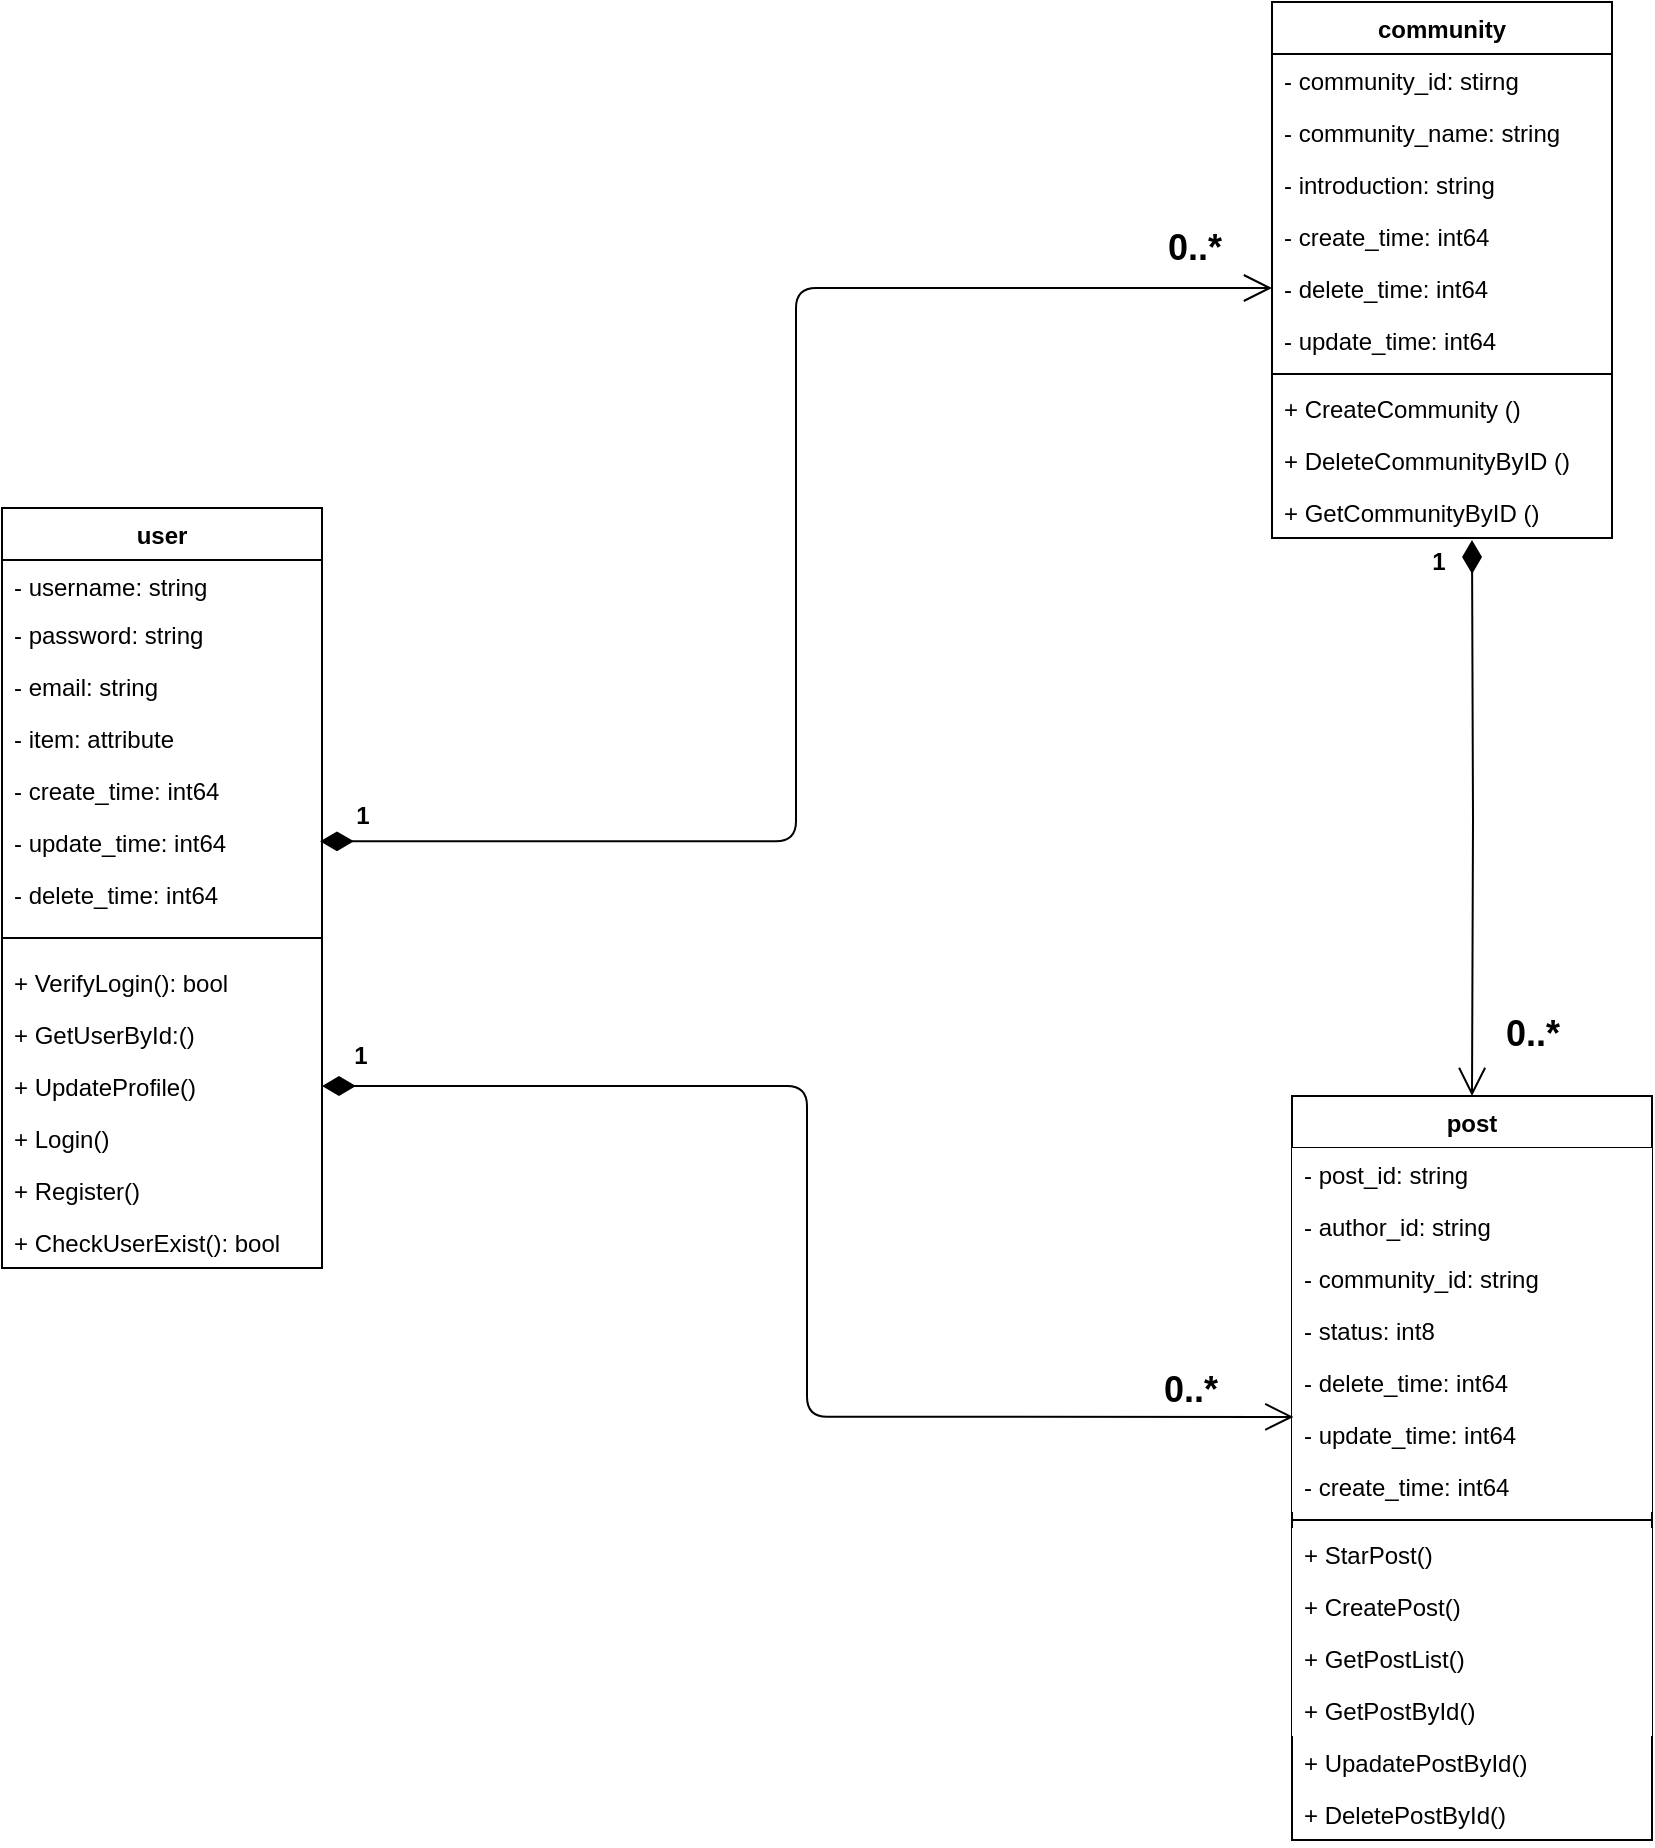 <mxfile version="22.1.1" type="github">
  <diagram id="C5RBs43oDa-KdzZeNtuy" name="Page-1">
    <mxGraphModel dx="2111" dy="1405" grid="0" gridSize="10" guides="0" tooltips="1" connect="1" arrows="1" fold="1" page="0" pageScale="1" pageWidth="827" pageHeight="1169" math="0" shadow="0">
      <root>
        <mxCell id="WIyWlLk6GJQsqaUBKTNV-0" />
        <mxCell id="WIyWlLk6GJQsqaUBKTNV-1" parent="WIyWlLk6GJQsqaUBKTNV-0" />
        <mxCell id="_H89V-Y7A_g_-EwQgJn_-0" value="user" style="swimlane;fontStyle=1;align=center;verticalAlign=top;childLayout=stackLayout;horizontal=1;startSize=26;horizontalStack=0;resizeParent=1;resizeParentMax=0;resizeLast=0;collapsible=1;marginBottom=0;whiteSpace=wrap;html=1;" vertex="1" parent="WIyWlLk6GJQsqaUBKTNV-1">
          <mxGeometry x="120" y="211" width="160" height="380" as="geometry" />
        </mxCell>
        <mxCell id="_H89V-Y7A_g_-EwQgJn_-1" value="- username: string" style="text;strokeColor=none;fillColor=none;align=left;verticalAlign=top;spacingLeft=4;spacingRight=4;overflow=hidden;rotatable=0;points=[[0,0.5],[1,0.5]];portConstraint=eastwest;whiteSpace=wrap;html=1;" vertex="1" parent="_H89V-Y7A_g_-EwQgJn_-0">
          <mxGeometry y="26" width="160" height="24" as="geometry" />
        </mxCell>
        <mxCell id="_H89V-Y7A_g_-EwQgJn_-12" value="- password: string" style="text;strokeColor=none;fillColor=none;align=left;verticalAlign=top;spacingLeft=4;spacingRight=4;overflow=hidden;rotatable=0;points=[[0,0.5],[1,0.5]];portConstraint=eastwest;whiteSpace=wrap;html=1;" vertex="1" parent="_H89V-Y7A_g_-EwQgJn_-0">
          <mxGeometry y="50" width="160" height="26" as="geometry" />
        </mxCell>
        <mxCell id="_H89V-Y7A_g_-EwQgJn_-13" value="- email: string" style="text;strokeColor=none;fillColor=none;align=left;verticalAlign=top;spacingLeft=4;spacingRight=4;overflow=hidden;rotatable=0;points=[[0,0.5],[1,0.5]];portConstraint=eastwest;whiteSpace=wrap;html=1;" vertex="1" parent="_H89V-Y7A_g_-EwQgJn_-0">
          <mxGeometry y="76" width="160" height="26" as="geometry" />
        </mxCell>
        <mxCell id="_H89V-Y7A_g_-EwQgJn_-15" value="- item: attribute" style="text;strokeColor=none;fillColor=none;align=left;verticalAlign=top;spacingLeft=4;spacingRight=4;overflow=hidden;rotatable=0;points=[[0,0.5],[1,0.5]];portConstraint=eastwest;whiteSpace=wrap;html=1;" vertex="1" parent="_H89V-Y7A_g_-EwQgJn_-0">
          <mxGeometry y="102" width="160" height="26" as="geometry" />
        </mxCell>
        <mxCell id="_H89V-Y7A_g_-EwQgJn_-14" value="- create_time: int64" style="text;strokeColor=none;fillColor=none;align=left;verticalAlign=top;spacingLeft=4;spacingRight=4;overflow=hidden;rotatable=0;points=[[0,0.5],[1,0.5]];portConstraint=eastwest;whiteSpace=wrap;html=1;" vertex="1" parent="_H89V-Y7A_g_-EwQgJn_-0">
          <mxGeometry y="128" width="160" height="26" as="geometry" />
        </mxCell>
        <mxCell id="_H89V-Y7A_g_-EwQgJn_-16" value="- update_time: int64" style="text;strokeColor=none;fillColor=none;align=left;verticalAlign=top;spacingLeft=4;spacingRight=4;overflow=hidden;rotatable=0;points=[[0,0.5],[1,0.5]];portConstraint=eastwest;whiteSpace=wrap;html=1;" vertex="1" parent="_H89V-Y7A_g_-EwQgJn_-0">
          <mxGeometry y="154" width="160" height="26" as="geometry" />
        </mxCell>
        <mxCell id="_H89V-Y7A_g_-EwQgJn_-17" value="- delete_time: int64" style="text;strokeColor=none;fillColor=none;align=left;verticalAlign=top;spacingLeft=4;spacingRight=4;overflow=hidden;rotatable=0;points=[[0,0.5],[1,0.5]];portConstraint=eastwest;whiteSpace=wrap;html=1;" vertex="1" parent="_H89V-Y7A_g_-EwQgJn_-0">
          <mxGeometry y="180" width="160" height="26" as="geometry" />
        </mxCell>
        <mxCell id="_H89V-Y7A_g_-EwQgJn_-2" value="" style="line;strokeWidth=1;fillColor=none;align=left;verticalAlign=middle;spacingTop=-1;spacingLeft=3;spacingRight=3;rotatable=0;labelPosition=right;points=[];portConstraint=eastwest;strokeColor=inherit;" vertex="1" parent="_H89V-Y7A_g_-EwQgJn_-0">
          <mxGeometry y="206" width="160" height="18" as="geometry" />
        </mxCell>
        <mxCell id="_H89V-Y7A_g_-EwQgJn_-8" value="+ VerifyLogin(): bool" style="text;strokeColor=none;fillColor=none;align=left;verticalAlign=top;spacingLeft=4;spacingRight=4;overflow=hidden;rotatable=0;points=[[0,0.5],[1,0.5]];portConstraint=eastwest;whiteSpace=wrap;html=1;" vertex="1" parent="_H89V-Y7A_g_-EwQgJn_-0">
          <mxGeometry y="224" width="160" height="26" as="geometry" />
        </mxCell>
        <mxCell id="_H89V-Y7A_g_-EwQgJn_-51" value="+&amp;nbsp;GetUserById&lt;span style=&quot;background-color: initial;&quot;&gt;:()&lt;/span&gt;" style="text;strokeColor=none;fillColor=none;align=left;verticalAlign=top;spacingLeft=4;spacingRight=4;overflow=hidden;rotatable=0;points=[[0,0.5],[1,0.5]];portConstraint=eastwest;whiteSpace=wrap;html=1;" vertex="1" parent="_H89V-Y7A_g_-EwQgJn_-0">
          <mxGeometry y="250" width="160" height="26" as="geometry" />
        </mxCell>
        <mxCell id="_H89V-Y7A_g_-EwQgJn_-19" value="+ UpdateProfile()" style="text;strokeColor=none;fillColor=none;align=left;verticalAlign=top;spacingLeft=4;spacingRight=4;overflow=hidden;rotatable=0;points=[[0,0.5],[1,0.5]];portConstraint=eastwest;whiteSpace=wrap;html=1;" vertex="1" parent="_H89V-Y7A_g_-EwQgJn_-0">
          <mxGeometry y="276" width="160" height="26" as="geometry" />
        </mxCell>
        <mxCell id="_H89V-Y7A_g_-EwQgJn_-18" value="+ Login()" style="text;strokeColor=none;fillColor=none;align=left;verticalAlign=top;spacingLeft=4;spacingRight=4;overflow=hidden;rotatable=0;points=[[0,0.5],[1,0.5]];portConstraint=eastwest;whiteSpace=wrap;html=1;" vertex="1" parent="_H89V-Y7A_g_-EwQgJn_-0">
          <mxGeometry y="302" width="160" height="26" as="geometry" />
        </mxCell>
        <mxCell id="_H89V-Y7A_g_-EwQgJn_-3" value="+ Register()" style="text;strokeColor=none;fillColor=none;align=left;verticalAlign=top;spacingLeft=4;spacingRight=4;overflow=hidden;rotatable=0;points=[[0,0.5],[1,0.5]];portConstraint=eastwest;whiteSpace=wrap;html=1;" vertex="1" parent="_H89V-Y7A_g_-EwQgJn_-0">
          <mxGeometry y="328" width="160" height="26" as="geometry" />
        </mxCell>
        <mxCell id="_H89V-Y7A_g_-EwQgJn_-37" value="+ CheckUserExist(): bool" style="text;strokeColor=none;fillColor=none;align=left;verticalAlign=top;spacingLeft=4;spacingRight=4;overflow=hidden;rotatable=0;points=[[0,0.5],[1,0.5]];portConstraint=eastwest;whiteSpace=wrap;html=1;" vertex="1" parent="_H89V-Y7A_g_-EwQgJn_-0">
          <mxGeometry y="354" width="160" height="26" as="geometry" />
        </mxCell>
        <mxCell id="_H89V-Y7A_g_-EwQgJn_-20" value="community" style="swimlane;fontStyle=1;align=center;verticalAlign=top;childLayout=stackLayout;horizontal=1;startSize=26;horizontalStack=0;resizeParent=1;resizeParentMax=0;resizeLast=0;collapsible=1;marginBottom=0;whiteSpace=wrap;html=1;" vertex="1" parent="WIyWlLk6GJQsqaUBKTNV-1">
          <mxGeometry x="755" y="-42" width="170" height="268" as="geometry" />
        </mxCell>
        <mxCell id="_H89V-Y7A_g_-EwQgJn_-24" value="- community_id: stirng" style="text;strokeColor=none;fillColor=none;align=left;verticalAlign=top;spacingLeft=4;spacingRight=4;overflow=hidden;rotatable=0;points=[[0,0.5],[1,0.5]];portConstraint=eastwest;whiteSpace=wrap;html=1;" vertex="1" parent="_H89V-Y7A_g_-EwQgJn_-20">
          <mxGeometry y="26" width="170" height="26" as="geometry" />
        </mxCell>
        <mxCell id="_H89V-Y7A_g_-EwQgJn_-29" value="- community_name: string" style="text;strokeColor=none;fillColor=none;align=left;verticalAlign=top;spacingLeft=4;spacingRight=4;overflow=hidden;rotatable=0;points=[[0,0.5],[1,0.5]];portConstraint=eastwest;whiteSpace=wrap;html=1;" vertex="1" parent="_H89V-Y7A_g_-EwQgJn_-20">
          <mxGeometry y="52" width="170" height="26" as="geometry" />
        </mxCell>
        <mxCell id="_H89V-Y7A_g_-EwQgJn_-30" value="- introduction: string" style="text;strokeColor=none;fillColor=none;align=left;verticalAlign=top;spacingLeft=4;spacingRight=4;overflow=hidden;rotatable=0;points=[[0,0.5],[1,0.5]];portConstraint=eastwest;whiteSpace=wrap;html=1;" vertex="1" parent="_H89V-Y7A_g_-EwQgJn_-20">
          <mxGeometry y="78" width="170" height="26" as="geometry" />
        </mxCell>
        <mxCell id="_H89V-Y7A_g_-EwQgJn_-34" value="- create_time: int64" style="text;strokeColor=none;fillColor=none;align=left;verticalAlign=top;spacingLeft=4;spacingRight=4;overflow=hidden;rotatable=0;points=[[0,0.5],[1,0.5]];portConstraint=eastwest;whiteSpace=wrap;html=1;" vertex="1" parent="_H89V-Y7A_g_-EwQgJn_-20">
          <mxGeometry y="104" width="170" height="26" as="geometry" />
        </mxCell>
        <mxCell id="_H89V-Y7A_g_-EwQgJn_-36" value="- delete_time: int64" style="text;strokeColor=none;fillColor=none;align=left;verticalAlign=top;spacingLeft=4;spacingRight=4;overflow=hidden;rotatable=0;points=[[0,0.5],[1,0.5]];portConstraint=eastwest;whiteSpace=wrap;html=1;" vertex="1" parent="_H89V-Y7A_g_-EwQgJn_-20">
          <mxGeometry y="130" width="170" height="26" as="geometry" />
        </mxCell>
        <mxCell id="_H89V-Y7A_g_-EwQgJn_-35" value="- update_time: int64" style="text;strokeColor=none;fillColor=none;align=left;verticalAlign=top;spacingLeft=4;spacingRight=4;overflow=hidden;rotatable=0;points=[[0,0.5],[1,0.5]];portConstraint=eastwest;whiteSpace=wrap;html=1;" vertex="1" parent="_H89V-Y7A_g_-EwQgJn_-20">
          <mxGeometry y="156" width="170" height="26" as="geometry" />
        </mxCell>
        <mxCell id="_H89V-Y7A_g_-EwQgJn_-22" value="" style="line;strokeWidth=1;fillColor=none;align=left;verticalAlign=middle;spacingTop=-1;spacingLeft=3;spacingRight=3;rotatable=0;labelPosition=right;points=[];portConstraint=eastwest;strokeColor=inherit;" vertex="1" parent="_H89V-Y7A_g_-EwQgJn_-20">
          <mxGeometry y="182" width="170" height="8" as="geometry" />
        </mxCell>
        <mxCell id="_H89V-Y7A_g_-EwQgJn_-23" value="+ CreateCommunity ()" style="text;strokeColor=none;fillColor=none;align=left;verticalAlign=top;spacingLeft=4;spacingRight=4;overflow=hidden;rotatable=0;points=[[0,0.5],[1,0.5]];portConstraint=eastwest;whiteSpace=wrap;html=1;" vertex="1" parent="_H89V-Y7A_g_-EwQgJn_-20">
          <mxGeometry y="190" width="170" height="26" as="geometry" />
        </mxCell>
        <mxCell id="_H89V-Y7A_g_-EwQgJn_-55" value="+ DeleteCommunityByID ()" style="text;strokeColor=none;fillColor=none;align=left;verticalAlign=top;spacingLeft=4;spacingRight=4;overflow=hidden;rotatable=0;points=[[0,0.5],[1,0.5]];portConstraint=eastwest;whiteSpace=wrap;html=1;" vertex="1" parent="_H89V-Y7A_g_-EwQgJn_-20">
          <mxGeometry y="216" width="170" height="26" as="geometry" />
        </mxCell>
        <mxCell id="_H89V-Y7A_g_-EwQgJn_-54" value="+ GetCommunityByID ()" style="text;strokeColor=none;fillColor=none;align=left;verticalAlign=top;spacingLeft=4;spacingRight=4;overflow=hidden;rotatable=0;points=[[0,0.5],[1,0.5]];portConstraint=eastwest;whiteSpace=wrap;html=1;" vertex="1" parent="_H89V-Y7A_g_-EwQgJn_-20">
          <mxGeometry y="242" width="170" height="26" as="geometry" />
        </mxCell>
        <mxCell id="_H89V-Y7A_g_-EwQgJn_-38" value="post" style="swimlane;fontStyle=1;align=center;verticalAlign=top;childLayout=stackLayout;horizontal=1;startSize=26;horizontalStack=0;resizeParent=1;resizeParentMax=0;resizeLast=0;collapsible=1;marginBottom=0;whiteSpace=wrap;html=1;fillColor=default;" vertex="1" parent="WIyWlLk6GJQsqaUBKTNV-1">
          <mxGeometry x="765" y="505" width="180" height="372" as="geometry" />
        </mxCell>
        <mxCell id="_H89V-Y7A_g_-EwQgJn_-39" value="- post_id: string" style="text;strokeColor=none;fillColor=default;align=left;verticalAlign=top;spacingLeft=4;spacingRight=4;overflow=hidden;rotatable=0;points=[[0,0.5],[1,0.5]];portConstraint=eastwest;whiteSpace=wrap;html=1;" vertex="1" parent="_H89V-Y7A_g_-EwQgJn_-38">
          <mxGeometry y="26" width="180" height="26" as="geometry" />
        </mxCell>
        <mxCell id="_H89V-Y7A_g_-EwQgJn_-45" value="- author_id: string" style="text;strokeColor=none;fillColor=default;align=left;verticalAlign=top;spacingLeft=4;spacingRight=4;overflow=hidden;rotatable=0;points=[[0,0.5],[1,0.5]];portConstraint=eastwest;whiteSpace=wrap;html=1;" vertex="1" parent="_H89V-Y7A_g_-EwQgJn_-38">
          <mxGeometry y="52" width="180" height="26" as="geometry" />
        </mxCell>
        <mxCell id="_H89V-Y7A_g_-EwQgJn_-46" value="- community_id: string" style="text;strokeColor=none;fillColor=default;align=left;verticalAlign=top;spacingLeft=4;spacingRight=4;overflow=hidden;rotatable=0;points=[[0,0.5],[1,0.5]];portConstraint=eastwest;whiteSpace=wrap;html=1;" vertex="1" parent="_H89V-Y7A_g_-EwQgJn_-38">
          <mxGeometry y="78" width="180" height="26" as="geometry" />
        </mxCell>
        <mxCell id="_H89V-Y7A_g_-EwQgJn_-47" value="- status: int8" style="text;strokeColor=none;fillColor=default;align=left;verticalAlign=top;spacingLeft=4;spacingRight=4;overflow=hidden;rotatable=0;points=[[0,0.5],[1,0.5]];portConstraint=eastwest;whiteSpace=wrap;html=1;" vertex="1" parent="_H89V-Y7A_g_-EwQgJn_-38">
          <mxGeometry y="104" width="180" height="26" as="geometry" />
        </mxCell>
        <mxCell id="_H89V-Y7A_g_-EwQgJn_-44" value="- delete_time: int64" style="text;strokeColor=none;fillColor=default;align=left;verticalAlign=top;spacingLeft=4;spacingRight=4;overflow=hidden;rotatable=0;points=[[0,0.5],[1,0.5]];portConstraint=eastwest;whiteSpace=wrap;html=1;" vertex="1" parent="_H89V-Y7A_g_-EwQgJn_-38">
          <mxGeometry y="130" width="180" height="26" as="geometry" />
        </mxCell>
        <mxCell id="_H89V-Y7A_g_-EwQgJn_-43" value="- update_time: int64" style="text;strokeColor=none;fillColor=default;align=left;verticalAlign=top;spacingLeft=4;spacingRight=4;overflow=hidden;rotatable=0;points=[[0,0.5],[1,0.5]];portConstraint=eastwest;whiteSpace=wrap;html=1;" vertex="1" parent="_H89V-Y7A_g_-EwQgJn_-38">
          <mxGeometry y="156" width="180" height="26" as="geometry" />
        </mxCell>
        <mxCell id="_H89V-Y7A_g_-EwQgJn_-42" value="- create_time: int64" style="text;strokeColor=none;fillColor=default;align=left;verticalAlign=top;spacingLeft=4;spacingRight=4;overflow=hidden;rotatable=0;points=[[0,0.5],[1,0.5]];portConstraint=eastwest;whiteSpace=wrap;html=1;" vertex="1" parent="_H89V-Y7A_g_-EwQgJn_-38">
          <mxGeometry y="182" width="180" height="26" as="geometry" />
        </mxCell>
        <mxCell id="_H89V-Y7A_g_-EwQgJn_-40" value="" style="line;strokeWidth=1;fillColor=default;align=left;verticalAlign=middle;spacingTop=-1;spacingLeft=3;spacingRight=3;rotatable=0;labelPosition=right;points=[];portConstraint=eastwest;strokeColor=inherit;" vertex="1" parent="_H89V-Y7A_g_-EwQgJn_-38">
          <mxGeometry y="208" width="180" height="8" as="geometry" />
        </mxCell>
        <mxCell id="_H89V-Y7A_g_-EwQgJn_-41" value="+ StarPost()&amp;nbsp;" style="text;strokeColor=none;fillColor=default;align=left;verticalAlign=top;spacingLeft=4;spacingRight=4;overflow=hidden;rotatable=0;points=[[0,0.5],[1,0.5]];portConstraint=eastwest;whiteSpace=wrap;html=1;" vertex="1" parent="_H89V-Y7A_g_-EwQgJn_-38">
          <mxGeometry y="216" width="180" height="26" as="geometry" />
        </mxCell>
        <mxCell id="_H89V-Y7A_g_-EwQgJn_-48" value="+&amp;nbsp;CreatePost()" style="text;strokeColor=none;fillColor=default;align=left;verticalAlign=top;spacingLeft=4;spacingRight=4;overflow=hidden;rotatable=0;points=[[0,0.5],[1,0.5]];portConstraint=eastwest;whiteSpace=wrap;html=1;" vertex="1" parent="_H89V-Y7A_g_-EwQgJn_-38">
          <mxGeometry y="242" width="180" height="26" as="geometry" />
        </mxCell>
        <mxCell id="_H89V-Y7A_g_-EwQgJn_-50" value="+&amp;nbsp;GetPostList()" style="text;strokeColor=none;fillColor=default;align=left;verticalAlign=top;spacingLeft=4;spacingRight=4;overflow=hidden;rotatable=0;points=[[0,0.5],[1,0.5]];portConstraint=eastwest;whiteSpace=wrap;html=1;" vertex="1" parent="_H89V-Y7A_g_-EwQgJn_-38">
          <mxGeometry y="268" width="180" height="26" as="geometry" />
        </mxCell>
        <mxCell id="_H89V-Y7A_g_-EwQgJn_-49" value="+&amp;nbsp;GetPostById()" style="text;strokeColor=none;fillColor=default;align=left;verticalAlign=top;spacingLeft=4;spacingRight=4;overflow=hidden;rotatable=0;points=[[0,0.5],[1,0.5]];portConstraint=eastwest;whiteSpace=wrap;html=1;" vertex="1" parent="_H89V-Y7A_g_-EwQgJn_-38">
          <mxGeometry y="294" width="180" height="26" as="geometry" />
        </mxCell>
        <mxCell id="_H89V-Y7A_g_-EwQgJn_-57" value="+&amp;nbsp;UpadatePostById()" style="text;strokeColor=none;fillColor=none;align=left;verticalAlign=top;spacingLeft=4;spacingRight=4;overflow=hidden;rotatable=0;points=[[0,0.5],[1,0.5]];portConstraint=eastwest;whiteSpace=wrap;html=1;" vertex="1" parent="_H89V-Y7A_g_-EwQgJn_-38">
          <mxGeometry y="320" width="180" height="26" as="geometry" />
        </mxCell>
        <mxCell id="_H89V-Y7A_g_-EwQgJn_-56" value="+&amp;nbsp;DeletePostById()" style="text;strokeColor=none;fillColor=none;align=left;verticalAlign=top;spacingLeft=4;spacingRight=4;overflow=hidden;rotatable=0;points=[[0,0.5],[1,0.5]];portConstraint=eastwest;whiteSpace=wrap;html=1;" vertex="1" parent="_H89V-Y7A_g_-EwQgJn_-38">
          <mxGeometry y="346" width="180" height="26" as="geometry" />
        </mxCell>
        <mxCell id="_H89V-Y7A_g_-EwQgJn_-60" value="&lt;font style=&quot;font-size: 18px;&quot;&gt;0..*&lt;/font&gt;" style="text;align=center;fontStyle=1;verticalAlign=middle;spacingLeft=3;spacingRight=3;strokeColor=none;rotatable=0;points=[[0,0.5],[1,0.5]];portConstraint=eastwest;html=1;" vertex="1" parent="WIyWlLk6GJQsqaUBKTNV-1">
          <mxGeometry x="676" y="68" width="80" height="26" as="geometry" />
        </mxCell>
        <mxCell id="_H89V-Y7A_g_-EwQgJn_-73" value="" style="endArrow=open;html=1;endSize=12;startArrow=diamondThin;startSize=14;startFill=1;edgeStyle=elbowEdgeStyle;align=left;verticalAlign=bottom;rounded=1;exitX=0.961;exitY=0.538;exitDx=0;exitDy=0;exitPerimeter=0;entryX=0;entryY=0.5;entryDx=0;entryDy=0;" edge="1" parent="WIyWlLk6GJQsqaUBKTNV-1" target="_H89V-Y7A_g_-EwQgJn_-36">
          <mxGeometry x="-1" y="3" relative="1" as="geometry">
            <mxPoint x="279" y="377.684" as="sourcePoint" />
            <mxPoint x="733.24" y="93.0" as="targetPoint" />
            <Array as="points">
              <mxPoint x="517" y="252" />
            </Array>
          </mxGeometry>
        </mxCell>
        <mxCell id="_H89V-Y7A_g_-EwQgJn_-74" value="" style="endArrow=open;html=1;endSize=12;startArrow=diamondThin;startSize=14;startFill=1;edgeStyle=orthogonalEdgeStyle;align=left;verticalAlign=bottom;exitX=1;exitY=0.5;exitDx=0;exitDy=0;entryX=0.004;entryY=1.171;entryDx=0;entryDy=0;entryPerimeter=0;rounded=1;" edge="1" parent="WIyWlLk6GJQsqaUBKTNV-1" source="_H89V-Y7A_g_-EwQgJn_-19" target="_H89V-Y7A_g_-EwQgJn_-44">
          <mxGeometry x="-1" y="3" relative="1" as="geometry">
            <mxPoint x="329" y="547" as="sourcePoint" />
            <mxPoint x="586" y="401" as="targetPoint" />
          </mxGeometry>
        </mxCell>
        <mxCell id="_H89V-Y7A_g_-EwQgJn_-75" value="&lt;font style=&quot;font-size: 18px;&quot;&gt;0..*&lt;/font&gt;" style="text;align=center;fontStyle=1;verticalAlign=middle;spacingLeft=3;spacingRight=3;strokeColor=none;rotatable=0;points=[[0,0.5],[1,0.5]];portConstraint=eastwest;html=1;" vertex="1" parent="WIyWlLk6GJQsqaUBKTNV-1">
          <mxGeometry x="674" y="639" width="80" height="26" as="geometry" />
        </mxCell>
        <mxCell id="_H89V-Y7A_g_-EwQgJn_-93" value="" style="endArrow=open;html=1;endSize=12;startArrow=diamondThin;startSize=14;startFill=1;edgeStyle=orthogonalEdgeStyle;align=left;verticalAlign=bottom;rounded=0;entryX=0.5;entryY=0;entryDx=0;entryDy=0;" edge="1" parent="WIyWlLk6GJQsqaUBKTNV-1" target="_H89V-Y7A_g_-EwQgJn_-38">
          <mxGeometry x="-1" y="3" relative="1" as="geometry">
            <mxPoint x="855" y="227" as="sourcePoint" />
            <mxPoint x="651" y="213" as="targetPoint" />
          </mxGeometry>
        </mxCell>
        <mxCell id="_H89V-Y7A_g_-EwQgJn_-94" value="1" style="text;align=center;fontStyle=1;verticalAlign=middle;spacingLeft=3;spacingRight=3;strokeColor=none;rotatable=0;points=[[0,0.5],[1,0.5]];portConstraint=eastwest;html=1;" vertex="1" parent="WIyWlLk6GJQsqaUBKTNV-1">
          <mxGeometry x="798" y="225" width="80" height="26" as="geometry" />
        </mxCell>
        <mxCell id="_H89V-Y7A_g_-EwQgJn_-95" value="1" style="text;align=center;fontStyle=1;verticalAlign=middle;spacingLeft=3;spacingRight=3;strokeColor=none;rotatable=0;points=[[0,0.5],[1,0.5]];portConstraint=eastwest;html=1;" vertex="1" parent="WIyWlLk6GJQsqaUBKTNV-1">
          <mxGeometry x="260" y="352" width="80" height="26" as="geometry" />
        </mxCell>
        <mxCell id="_H89V-Y7A_g_-EwQgJn_-96" value="1" style="text;align=center;fontStyle=1;verticalAlign=middle;spacingLeft=3;spacingRight=3;strokeColor=none;rotatable=0;points=[[0,0.5],[1,0.5]];portConstraint=eastwest;html=1;" vertex="1" parent="WIyWlLk6GJQsqaUBKTNV-1">
          <mxGeometry x="259" y="472" width="80" height="26" as="geometry" />
        </mxCell>
        <mxCell id="_H89V-Y7A_g_-EwQgJn_-97" value="&lt;font style=&quot;font-size: 18px;&quot;&gt;0..*&lt;/font&gt;" style="text;align=center;fontStyle=1;verticalAlign=middle;spacingLeft=3;spacingRight=3;strokeColor=none;rotatable=0;points=[[0,0.5],[1,0.5]];portConstraint=eastwest;html=1;" vertex="1" parent="WIyWlLk6GJQsqaUBKTNV-1">
          <mxGeometry x="845" y="461" width="80" height="26" as="geometry" />
        </mxCell>
      </root>
    </mxGraphModel>
  </diagram>
</mxfile>
